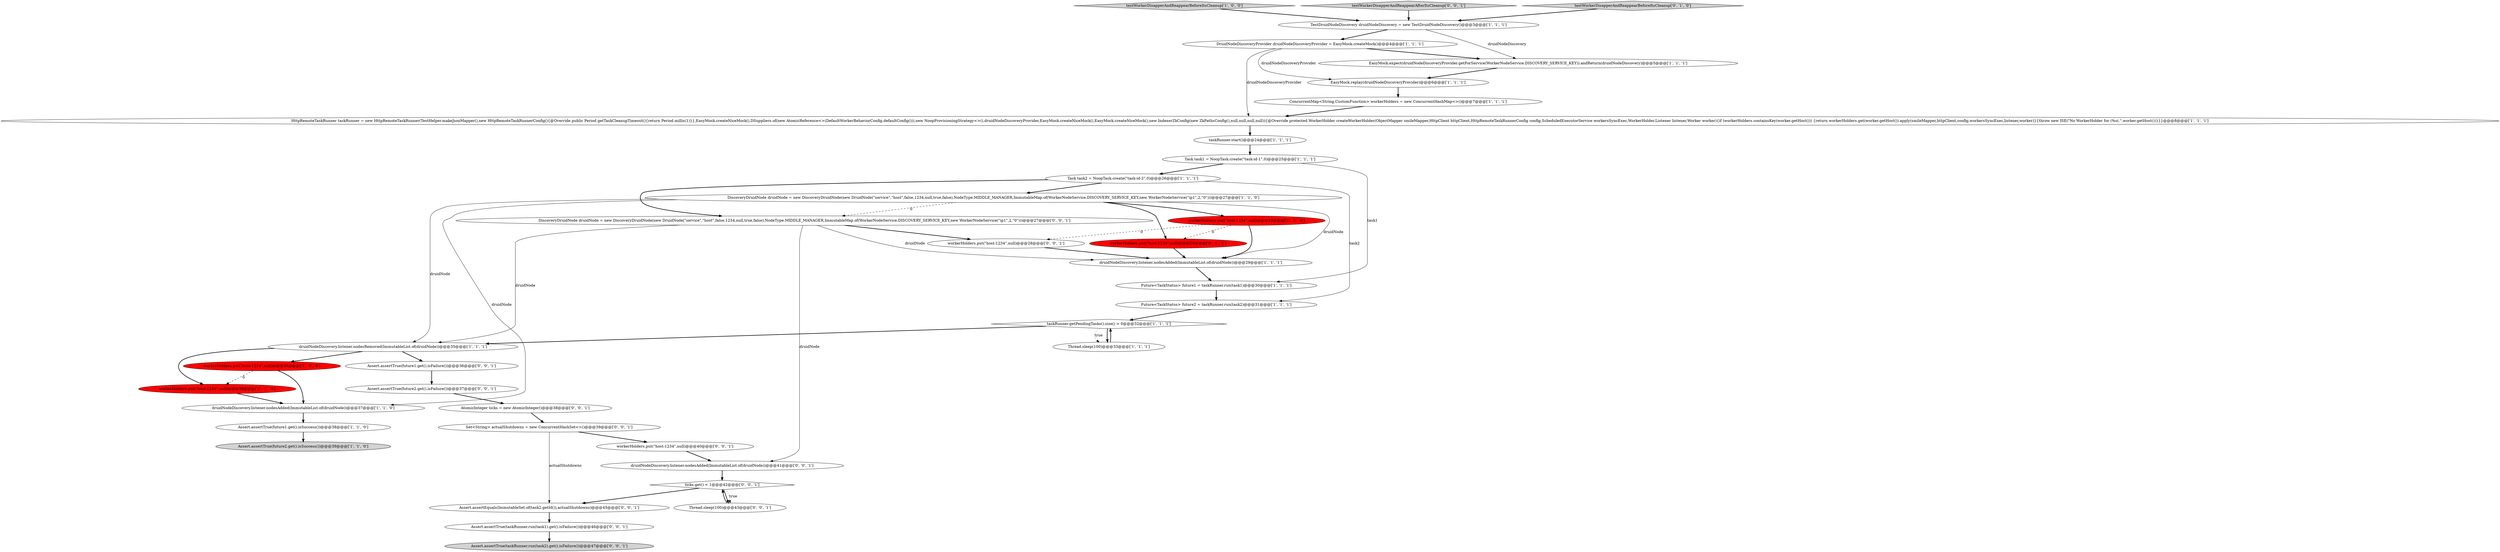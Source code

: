 digraph {
4 [style = filled, label = "Future<TaskStatus> future2 = taskRunner.run(task2)@@@31@@@['1', '1', '1']", fillcolor = white, shape = ellipse image = "AAA0AAABBB1BBB"];
2 [style = filled, label = "EasyMock.expect(druidNodeDiscoveryProvider.getForService(WorkerNodeService.DISCOVERY_SERVICE_KEY)).andReturn(druidNodeDiscovery)@@@5@@@['1', '1', '1']", fillcolor = white, shape = ellipse image = "AAA0AAABBB1BBB"];
34 [style = filled, label = "workerHolders.put(\"host:1234\",null)@@@28@@@['0', '0', '1']", fillcolor = white, shape = ellipse image = "AAA0AAABBB3BBB"];
15 [style = filled, label = "Assert.assertTrue(future1.get().isSuccess())@@@38@@@['1', '1', '0']", fillcolor = white, shape = ellipse image = "AAA0AAABBB1BBB"];
14 [style = filled, label = "testWorkerDisapperAndReappearBeforeItsCleanup['1', '0', '0']", fillcolor = lightgray, shape = diamond image = "AAA0AAABBB1BBB"];
32 [style = filled, label = "DiscoveryDruidNode druidNode = new DiscoveryDruidNode(new DruidNode(\"service\",\"host\",false,1234,null,true,false),NodeType.MIDDLE_MANAGER,ImmutableMap.of(WorkerNodeService.DISCOVERY_SERVICE_KEY,new WorkerNodeService(\"ip1\",2,\"0\")))@@@27@@@['0', '0', '1']", fillcolor = white, shape = ellipse image = "AAA0AAABBB3BBB"];
3 [style = filled, label = "taskRunner.start()@@@24@@@['1', '1', '1']", fillcolor = white, shape = ellipse image = "AAA0AAABBB1BBB"];
28 [style = filled, label = "testWorkerDisapperAndReappearAfterItsCleanup['0', '0', '1']", fillcolor = lightgray, shape = diamond image = "AAA0AAABBB3BBB"];
6 [style = filled, label = "taskRunner.getPendingTasks().size() > 0@@@32@@@['1', '1', '1']", fillcolor = white, shape = diamond image = "AAA0AAABBB1BBB"];
18 [style = filled, label = "Task task2 = NoopTask.create(\"task-id-2\",0)@@@26@@@['1', '1', '1']", fillcolor = white, shape = ellipse image = "AAA0AAABBB1BBB"];
8 [style = filled, label = "druidNodeDiscovery.listener.nodesAdded(ImmutableList.of(druidNode))@@@37@@@['1', '1', '0']", fillcolor = white, shape = ellipse image = "AAA0AAABBB1BBB"];
22 [style = filled, label = "workerHolders.put(\"host:1234\",null)@@@36@@@['0', '1', '0']", fillcolor = red, shape = ellipse image = "AAA1AAABBB2BBB"];
29 [style = filled, label = "Assert.assertTrue(taskRunner.run(task2).get().isFailure())@@@47@@@['0', '0', '1']", fillcolor = lightgray, shape = ellipse image = "AAA0AAABBB3BBB"];
0 [style = filled, label = "EasyMock.replay(druidNodeDiscoveryProvider)@@@6@@@['1', '1', '1']", fillcolor = white, shape = ellipse image = "AAA0AAABBB1BBB"];
31 [style = filled, label = "druidNodeDiscovery.listener.nodesAdded(ImmutableList.of(druidNode))@@@41@@@['0', '0', '1']", fillcolor = white, shape = ellipse image = "AAA0AAABBB3BBB"];
35 [style = filled, label = "Assert.assertTrue(taskRunner.run(task1).get().isFailure())@@@46@@@['0', '0', '1']", fillcolor = white, shape = ellipse image = "AAA0AAABBB3BBB"];
10 [style = filled, label = "Future<TaskStatus> future1 = taskRunner.run(task1)@@@30@@@['1', '1', '1']", fillcolor = white, shape = ellipse image = "AAA0AAABBB1BBB"];
5 [style = filled, label = "druidNodeDiscovery.listener.nodesAdded(ImmutableList.of(druidNode))@@@29@@@['1', '1', '1']", fillcolor = white, shape = ellipse image = "AAA0AAABBB1BBB"];
26 [style = filled, label = "Assert.assertTrue(future1.get().isFailure())@@@36@@@['0', '0', '1']", fillcolor = white, shape = ellipse image = "AAA0AAABBB3BBB"];
36 [style = filled, label = "Assert.assertEquals(ImmutableSet.of(task2.getId()),actualShutdowns)@@@45@@@['0', '0', '1']", fillcolor = white, shape = ellipse image = "AAA0AAABBB3BBB"];
12 [style = filled, label = "HttpRemoteTaskRunner taskRunner = new HttpRemoteTaskRunner(TestHelper.makeJsonMapper(),new HttpRemoteTaskRunnerConfig(){@Override public Period getTaskCleanupTimeout(){return Period.millis(1)}},EasyMock.createNiceMock(),DSuppliers.of(new AtomicReference<>(DefaultWorkerBehaviorConfig.defaultConfig())),new NoopProvisioningStrategy<>(),druidNodeDiscoveryProvider,EasyMock.createNiceMock(),EasyMock.createNiceMock(),new IndexerZkConfig(new ZkPathsConfig(),null,null,null,null)){@Override protected WorkerHolder createWorkerHolder(ObjectMapper smileMapper,HttpClient httpClient,HttpRemoteTaskRunnerConfig config,ScheduledExecutorService workersSyncExec,WorkerHolder.Listener listener,Worker worker){if (workerHolders.containsKey(worker.getHost())) {return workerHolders.get(worker.getHost()).apply(smileMapper,httpClient,config,workersSyncExec,listener,worker)}{throw new ISE(\"No WorkerHolder for (%s(.\",worker.getHost())}}}@@@8@@@['1', '1', '1']", fillcolor = white, shape = ellipse image = "AAA0AAABBB1BBB"];
13 [style = filled, label = "TestDruidNodeDiscovery druidNodeDiscovery = new TestDruidNodeDiscovery()@@@3@@@['1', '1', '1']", fillcolor = white, shape = ellipse image = "AAA0AAABBB1BBB"];
7 [style = filled, label = "Thread.sleep(100)@@@33@@@['1', '1', '1']", fillcolor = white, shape = ellipse image = "AAA0AAABBB1BBB"];
17 [style = filled, label = "DruidNodeDiscoveryProvider druidNodeDiscoveryProvider = EasyMock.createMock()@@@4@@@['1', '1', '1']", fillcolor = white, shape = ellipse image = "AAA0AAABBB1BBB"];
16 [style = filled, label = "Task task1 = NoopTask.create(\"task-id-1\",0)@@@25@@@['1', '1', '1']", fillcolor = white, shape = ellipse image = "AAA0AAABBB1BBB"];
24 [style = filled, label = "testWorkerDisapperAndReappearBeforeItsCleanup['0', '1', '0']", fillcolor = lightgray, shape = diamond image = "AAA0AAABBB2BBB"];
37 [style = filled, label = "AtomicInteger ticks = new AtomicInteger()@@@38@@@['0', '0', '1']", fillcolor = white, shape = ellipse image = "AAA0AAABBB3BBB"];
20 [style = filled, label = "DiscoveryDruidNode druidNode = new DiscoveryDruidNode(new DruidNode(\"service\",\"host\",false,1234,null,true,false),NodeType.MIDDLE_MANAGER,ImmutableMap.of(WorkerNodeService.DISCOVERY_SERVICE_KEY,new WorkerNodeService(\"ip1\",2,\"0\")))@@@27@@@['1', '1', '0']", fillcolor = white, shape = ellipse image = "AAA0AAABBB1BBB"];
30 [style = filled, label = "ticks.get() < 1@@@42@@@['0', '0', '1']", fillcolor = white, shape = diamond image = "AAA0AAABBB3BBB"];
33 [style = filled, label = "Set<String> actualShutdowns = new ConcurrentHashSet<>()@@@39@@@['0', '0', '1']", fillcolor = white, shape = ellipse image = "AAA0AAABBB3BBB"];
25 [style = filled, label = "workerHolders.put(\"host:1234\",null)@@@40@@@['0', '0', '1']", fillcolor = white, shape = ellipse image = "AAA0AAABBB3BBB"];
9 [style = filled, label = "Assert.assertTrue(future2.get().isSuccess())@@@39@@@['1', '1', '0']", fillcolor = lightgray, shape = ellipse image = "AAA0AAABBB1BBB"];
21 [style = filled, label = "workerHolders.put(\"host:1234\",null)@@@36@@@['1', '0', '0']", fillcolor = red, shape = ellipse image = "AAA1AAABBB1BBB"];
23 [style = filled, label = "workerHolders.put(\"host:1234\",null)@@@28@@@['0', '1', '0']", fillcolor = red, shape = ellipse image = "AAA1AAABBB2BBB"];
11 [style = filled, label = "ConcurrentMap<String,CustomFunction> workerHolders = new ConcurrentHashMap<>()@@@7@@@['1', '1', '1']", fillcolor = white, shape = ellipse image = "AAA0AAABBB1BBB"];
27 [style = filled, label = "Assert.assertTrue(future2.get().isFailure())@@@37@@@['0', '0', '1']", fillcolor = white, shape = ellipse image = "AAA0AAABBB3BBB"];
38 [style = filled, label = "Thread.sleep(100)@@@43@@@['0', '0', '1']", fillcolor = white, shape = ellipse image = "AAA0AAABBB3BBB"];
19 [style = filled, label = "workerHolders.put(\"host:1234\",null)@@@28@@@['1', '0', '0']", fillcolor = red, shape = ellipse image = "AAA1AAABBB1BBB"];
1 [style = filled, label = "druidNodeDiscovery.listener.nodesRemoved(ImmutableList.of(druidNode))@@@35@@@['1', '1', '1']", fillcolor = white, shape = ellipse image = "AAA0AAABBB1BBB"];
5->10 [style = bold, label=""];
30->38 [style = bold, label=""];
16->18 [style = bold, label=""];
8->15 [style = bold, label=""];
23->5 [style = bold, label=""];
35->29 [style = bold, label=""];
4->6 [style = bold, label=""];
34->5 [style = bold, label=""];
21->8 [style = bold, label=""];
16->10 [style = solid, label="task1"];
0->11 [style = bold, label=""];
13->2 [style = solid, label="druidNodeDiscovery"];
28->13 [style = bold, label=""];
30->36 [style = bold, label=""];
11->12 [style = bold, label=""];
17->12 [style = solid, label="druidNodeDiscoveryProvider"];
18->4 [style = solid, label="task2"];
32->34 [style = bold, label=""];
32->31 [style = solid, label="druidNode"];
33->36 [style = solid, label="actualShutdowns"];
3->16 [style = bold, label=""];
21->22 [style = dashed, label="0"];
1->26 [style = bold, label=""];
20->1 [style = solid, label="druidNode"];
25->31 [style = bold, label=""];
1->22 [style = bold, label=""];
32->5 [style = solid, label="druidNode"];
22->8 [style = bold, label=""];
19->5 [style = bold, label=""];
6->1 [style = bold, label=""];
19->34 [style = dashed, label="0"];
13->17 [style = bold, label=""];
18->20 [style = bold, label=""];
26->27 [style = bold, label=""];
2->0 [style = bold, label=""];
27->37 [style = bold, label=""];
38->30 [style = bold, label=""];
20->8 [style = solid, label="druidNode"];
20->23 [style = bold, label=""];
17->2 [style = bold, label=""];
32->1 [style = solid, label="druidNode"];
19->23 [style = dashed, label="0"];
33->25 [style = bold, label=""];
15->9 [style = bold, label=""];
1->21 [style = bold, label=""];
7->6 [style = bold, label=""];
31->30 [style = bold, label=""];
20->5 [style = solid, label="druidNode"];
18->32 [style = bold, label=""];
10->4 [style = bold, label=""];
6->7 [style = dotted, label="true"];
30->38 [style = dotted, label="true"];
12->3 [style = bold, label=""];
20->32 [style = dashed, label="0"];
14->13 [style = bold, label=""];
36->35 [style = bold, label=""];
6->7 [style = bold, label=""];
20->19 [style = bold, label=""];
37->33 [style = bold, label=""];
17->0 [style = solid, label="druidNodeDiscoveryProvider"];
24->13 [style = bold, label=""];
}
